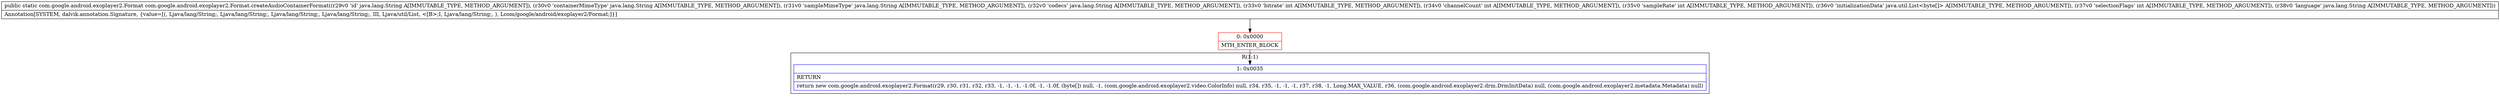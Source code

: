digraph "CFG forcom.google.android.exoplayer2.Format.createAudioContainerFormat(Ljava\/lang\/String;Ljava\/lang\/String;Ljava\/lang\/String;Ljava\/lang\/String;IIILjava\/util\/List;ILjava\/lang\/String;)Lcom\/google\/android\/exoplayer2\/Format;" {
subgraph cluster_Region_1837878725 {
label = "R(1:1)";
node [shape=record,color=blue];
Node_1 [shape=record,label="{1\:\ 0x0035|RETURN\l|return new com.google.android.exoplayer2.Format(r29, r30, r31, r32, r33, \-1, \-1, \-1, \-1.0f, \-1, \-1.0f, (byte[]) null, \-1, (com.google.android.exoplayer2.video.ColorInfo) null, r34, r35, \-1, \-1, \-1, r37, r38, \-1, Long.MAX_VALUE, r36, (com.google.android.exoplayer2.drm.DrmInitData) null, (com.google.android.exoplayer2.metadata.Metadata) null)\l}"];
}
Node_0 [shape=record,color=red,label="{0\:\ 0x0000|MTH_ENTER_BLOCK\l}"];
MethodNode[shape=record,label="{public static com.google.android.exoplayer2.Format com.google.android.exoplayer2.Format.createAudioContainerFormat((r29v0 'id' java.lang.String A[IMMUTABLE_TYPE, METHOD_ARGUMENT]), (r30v0 'containerMimeType' java.lang.String A[IMMUTABLE_TYPE, METHOD_ARGUMENT]), (r31v0 'sampleMimeType' java.lang.String A[IMMUTABLE_TYPE, METHOD_ARGUMENT]), (r32v0 'codecs' java.lang.String A[IMMUTABLE_TYPE, METHOD_ARGUMENT]), (r33v0 'bitrate' int A[IMMUTABLE_TYPE, METHOD_ARGUMENT]), (r34v0 'channelCount' int A[IMMUTABLE_TYPE, METHOD_ARGUMENT]), (r35v0 'sampleRate' int A[IMMUTABLE_TYPE, METHOD_ARGUMENT]), (r36v0 'initializationData' java.util.List\<byte[]\> A[IMMUTABLE_TYPE, METHOD_ARGUMENT]), (r37v0 'selectionFlags' int A[IMMUTABLE_TYPE, METHOD_ARGUMENT]), (r38v0 'language' java.lang.String A[IMMUTABLE_TYPE, METHOD_ARGUMENT]))  | Annotation[SYSTEM, dalvik.annotation.Signature, \{value=[(, Ljava\/lang\/String;, Ljava\/lang\/String;, Ljava\/lang\/String;, Ljava\/lang\/String;, III, Ljava\/util\/List, \<[B\>;I, Ljava\/lang\/String;, ), Lcom\/google\/android\/exoplayer2\/Format;]\}]\l}"];
MethodNode -> Node_0;
Node_0 -> Node_1;
}

